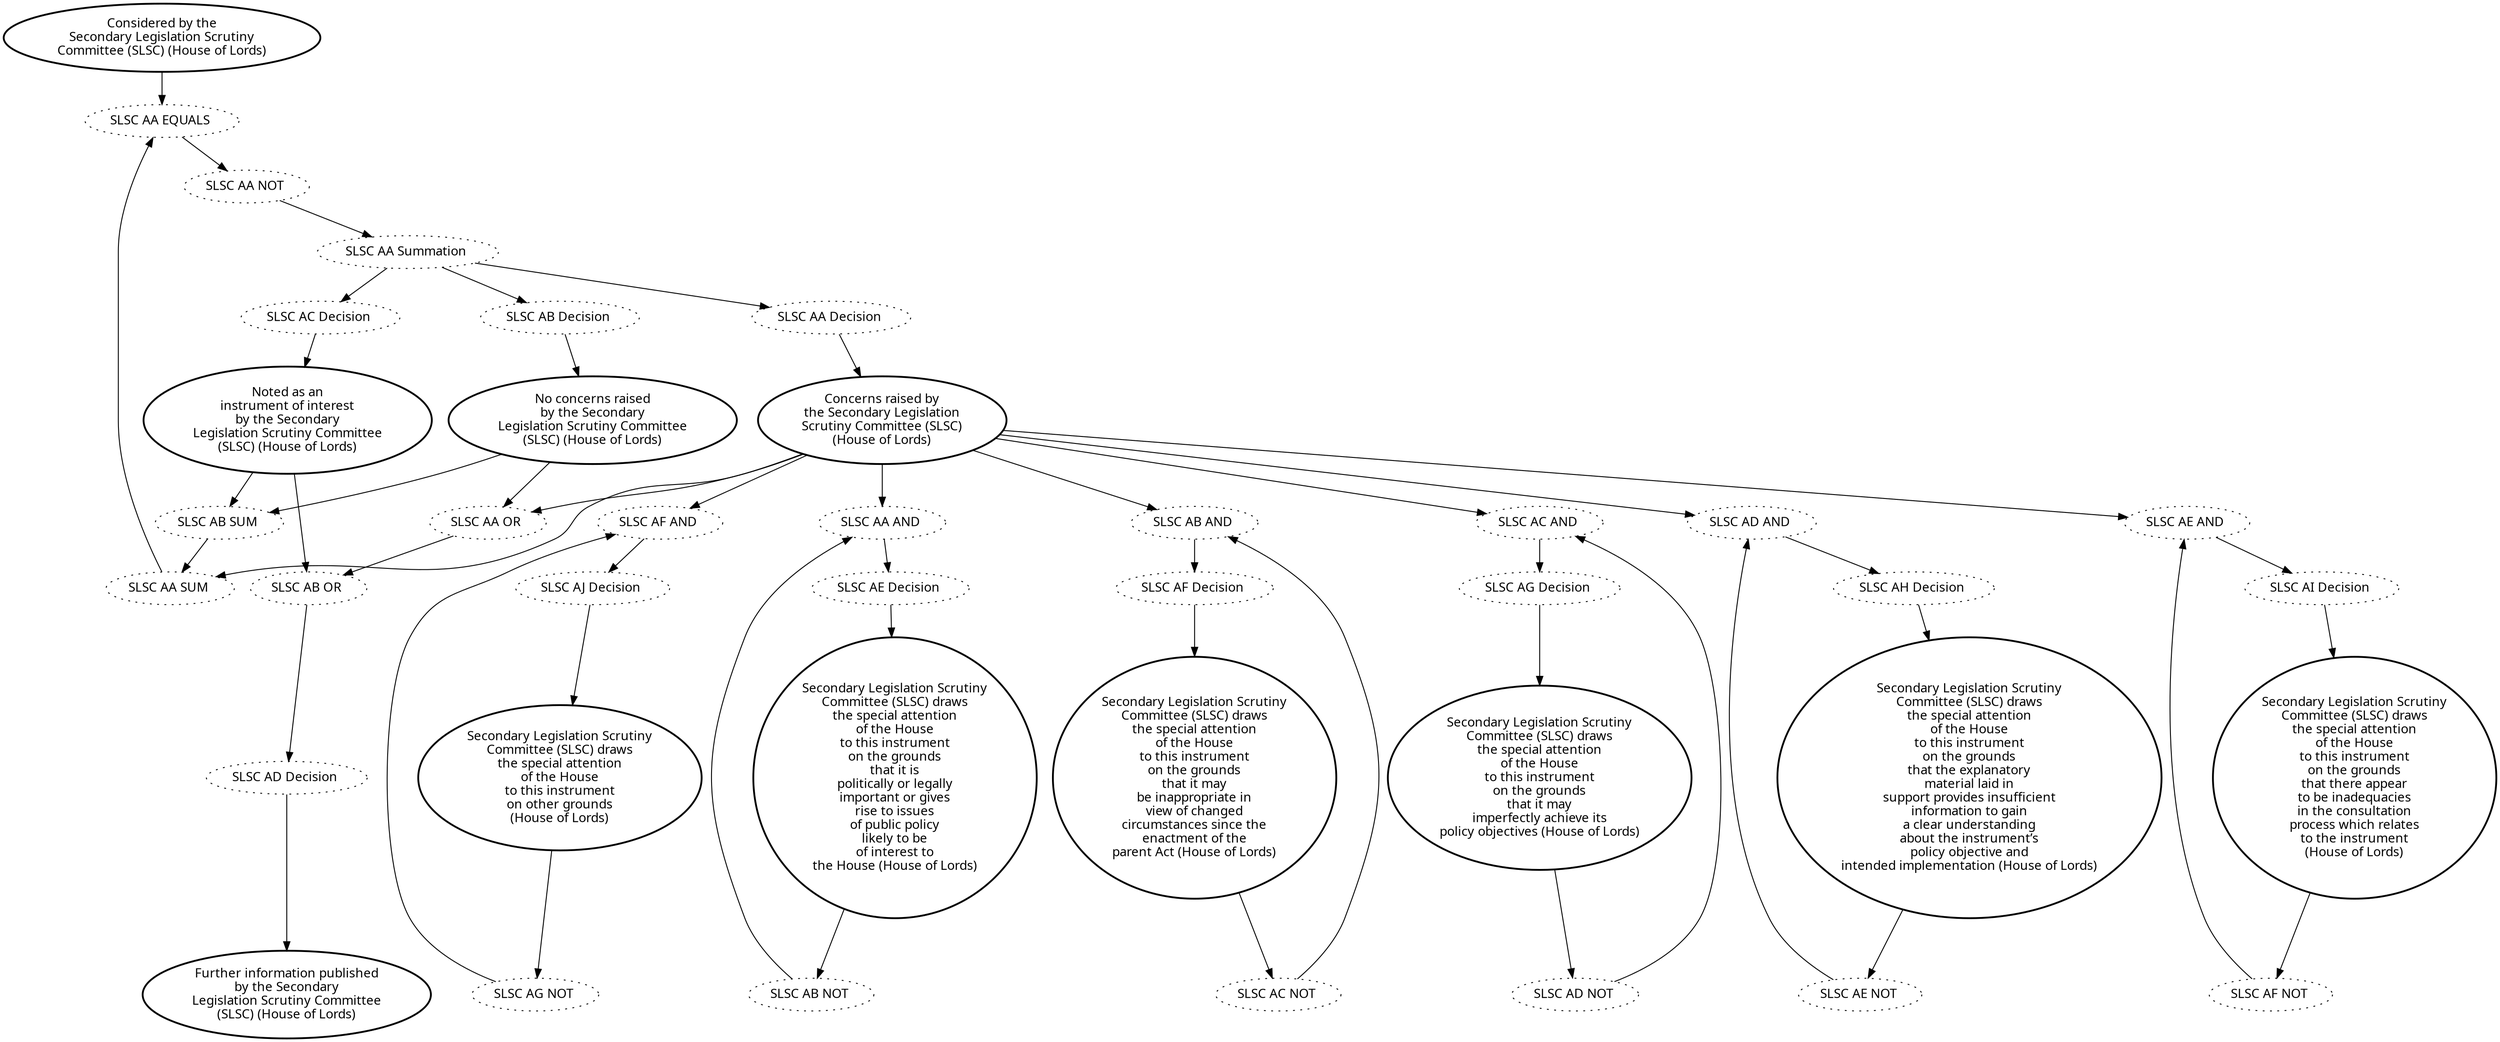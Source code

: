 digraph{graph[fontname="calibri"];node[fontname="calibri"];edge[fontname="calibri"];edge [style=solid, color=black];"19"->"3113"[label=""];edge[style=solid, color=black];edge [style=solid, color=black];"72"->"3115"[label=""];edge[style=solid, color=black];edge [style=solid, color=black];"72"->"598"[label=""];edge[style=solid, color=black];edge [style=solid, color=black];"84"->"3114"[label=""];edge[style=solid, color=black];edge [style=solid, color=black];"84"->"598"[label=""];edge[style=solid, color=black];edge [style=solid, color=black];"84"->"592"[label=""];edge[style=solid, color=black];edge [style=solid, color=black];"84"->"593"[label=""];edge[style=solid, color=black];edge [style=solid, color=black];"84"->"594"[label=""];edge[style=solid, color=black];edge [style=solid, color=black];"84"->"595"[label=""];edge[style=solid, color=black];edge [style=solid, color=black];"84"->"596"[label=""];edge[style=solid, color=black];edge [style=solid, color=black];"84"->"597"[label=""];edge[style=solid, color=black];edge [style=solid, color=black];"143"->"3115"[label=""];edge[style=solid, color=black];edge [style=solid, color=black];"143"->"599"[label=""];edge[style=solid, color=black];edge [style=solid, color=black];"592"->"4216"[label=""];edge[style=solid, color=black];edge [style=solid, color=black];"593"->"4217"[label=""];edge[style=solid, color=black];edge [style=solid, color=black];"594"->"4218"[label=""];edge[style=solid, color=black];edge [style=solid, color=black];"595"->"4219"[label=""];edge[style=solid, color=black];edge [style=solid, color=black];"596"->"4220"[label=""];edge[style=solid, color=black];edge [style=solid, color=black];"597"->"4221"[label=""];edge[style=solid, color=black];edge [style=solid, color=black];"598"->"599"[label=""];edge[style=solid, color=black];edge [style=solid, color=black];"599"->"609"[label=""];edge[style=solid, color=black];edge [style=solid, color=black];"600"->"3112"[label=""];edge[style=solid, color=black];edge [style=solid, color=black];"601"->"592"[label=""];edge[style=solid, color=black];edge [style=solid, color=black];"602"->"593"[label=""];edge[style=solid, color=black];edge [style=solid, color=black];"603"->"594"[label=""];edge[style=solid, color=black];edge [style=solid, color=black];"604"->"595"[label=""];edge[style=solid, color=black];edge [style=solid, color=black];"605"->"596"[label=""];edge[style=solid, color=black];edge [style=solid, color=black];"606"->"84"[label=""];edge[style=solid, color=black];edge [style=solid, color=black];"607"->"72"[label=""];edge[style=solid, color=black];edge [style=solid, color=black];"608"->"143"[label=""];edge[style=solid, color=black];edge [style=solid, color=black];"609"->"224"[label=""];edge[style=solid, color=black];edge [style=solid, color=black];"3112"->"606"[label=""];edge[style=solid, color=black];edge [style=solid, color=black];"3112"->"607"[label=""];edge[style=solid, color=black];edge [style=solid, color=black];"3112"->"608"[label=""];edge[style=solid, color=black];edge [style=solid, color=black];"3113"->"600"[label=""];edge[style=solid, color=black];edge [style=solid, color=black];"3114"->"3113"[label=""];edge[style=solid, color=black];edge [style=solid, color=black];"3115"->"3114"[label=""];edge[style=solid, color=black];edge [style=solid, color=black];"4209"->"601"[label=""];edge[style=solid, color=black];edge [style=solid, color=black];"4210"->"602"[label=""];edge[style=solid, color=black];edge [style=solid, color=black];"4211"->"603"[label=""];edge[style=solid, color=black];edge [style=solid, color=black];"4212"->"604"[label=""];edge[style=solid, color=black];edge [style=solid, color=black];"4213"->"605"[label=""];edge[style=solid, color=black];edge [style=solid, color=black];"4214"->"4215"[label=""];edge[style=solid, color=black];edge [style=solid, color=black];"4215"->"597"[label=""];edge[style=solid, color=black];edge [style=solid, color=black];"4216"->"4209"[label=""];edge[style=solid, color=black];edge [style=solid, color=black];"4217"->"4210"[label=""];edge[style=solid, color=black];edge [style=solid, color=black];"4218"->"4211"[label=""];edge[style=solid, color=black];edge [style=solid, color=black];"4219"->"4212"[label=""];edge[style=solid, color=black];edge [style=solid, color=black];"4220"->"4213"[label=""];edge[style=solid, color=black];edge [style=solid, color=black];"4221"->"4214"[label=""];edge[style=solid, color=black];"19" [label="Considered by the\nSecondary Legislation Scrutiny\nCommittee (SLSC) (House of Lords)", style=bold];"72" [label="No concerns raised\nby the Secondary\nLegislation Scrutiny Committee\n(SLSC) (House of Lords)", style=bold];"84" [label="Concerns raised by\nthe Secondary Legislation\nScrutiny Committee (SLSC)\n(House of Lords)", style=bold];"143" [label="Noted as an\ninstrument of interest\nby the Secondary\nLegislation Scrutiny Committee\n(SLSC) (House of Lords)", style=bold];"592" [label="SLSC AA AND ", style=dotted];"593" [label="SLSC AB AND ", style=dotted];"594" [label="SLSC AC AND ", style=dotted];"595" [label="SLSC AD AND ", style=dotted];"596" [label="SLSC AE AND ", style=dotted];"597" [label="SLSC AF AND ", style=dotted];"598" [label="SLSC AA OR ", style=dotted];"599" [label="SLSC AB OR ", style=dotted];"600" [label="SLSC AA NOT ", style=dotted];"601" [label="SLSC AB NOT ", style=dotted];"602" [label="SLSC AC NOT ", style=dotted];"603" [label="SLSC AD NOT ", style=dotted];"604" [label="SLSC AE NOT ", style=dotted];"605" [label="SLSC AF NOT ", style=dotted];"606" [label="SLSC AA Decision ", style=dotted];"607" [label="SLSC AB Decision ", style=dotted];"608" [label="SLSC AC Decision ", style=dotted];"609" [label="SLSC AD Decision ", style=dotted];"3112" [label="SLSC AA Summation ", style=dotted];"3113" [label="SLSC AA EQUALS ", style=dotted];"3114" [label="SLSC AA SUM ", style=dotted];"3115" [label="SLSC AB SUM ", style=dotted];"4209" [label="Secondary Legislation Scrutiny\nCommittee (SLSC) draws\nthe special attention\nof the House\nto this instrument\non the grounds\nthat it is\npolitically or legally\nimportant or gives\nrise to issues\nof public policy\nlikely to be\nof interest to\nthe House (House of Lords)", style=bold];"4210" [label="Secondary Legislation Scrutiny\nCommittee (SLSC) draws\nthe special attention\nof the House\nto this instrument\non the grounds\nthat it may\nbe inappropriate in\nview of changed\ncircumstances since the\nenactment of the\nparent Act (House of Lords)", style=bold];"4211" [label="Secondary Legislation Scrutiny\nCommittee (SLSC) draws\nthe special attention\nof the House\nto this instrument\non the grounds\nthat it may\nimperfectly achieve its\npolicy objectives (House of Lords)", style=bold];"4212" [label="Secondary Legislation Scrutiny\nCommittee (SLSC) draws\nthe special attention\nof the House\nto this instrument\non the grounds\nthat the explanatory\nmaterial laid in\nsupport provides insufficient\ninformation to gain\na clear understanding\nabout the instrument’s\npolicy objective and\nintended implementation (House of Lords)", style=bold];"4213" [label="Secondary Legislation Scrutiny\nCommittee (SLSC) draws\nthe special attention\nof the House\nto this instrument\non the grounds\nthat there appear\nto be inadequacies\nin the consultation\nprocess which relates\nto the instrument\n(House of Lords)", style=bold];"4214" [label="Secondary Legislation Scrutiny\nCommittee (SLSC) draws\nthe special attention\nof the House\nto this instrument\non other grounds\n(House of Lords)", style=bold];"4215" [label="SLSC AG NOT ", style=dotted];"4216" [label="SLSC AE Decision ", style=dotted];"4217" [label="SLSC AF Decision ", style=dotted];"4218" [label="SLSC AG Decision ", style=dotted];"4219" [label="SLSC AH Decision ", style=dotted];"4220" [label="SLSC AI Decision ", style=dotted];"4221" [label="SLSC AJ Decision ", style=dotted];"224" [label="Further information published\nby the Secondary\nLegislation Scrutiny Committee\n(SLSC) (House of Lords)", style=bold];}

